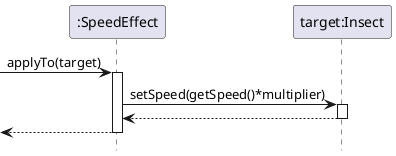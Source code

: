 @startuml SpeedEffect/application
hide footbox

participant ":SpeedEffect" as effect
participant "target:Insect" as target

-> effect : applyTo(target)
activate effect

effect -> target : setSpeed(getSpeed()*multiplier)
activate target
return

<-- effect
deactivate effect
@enduml